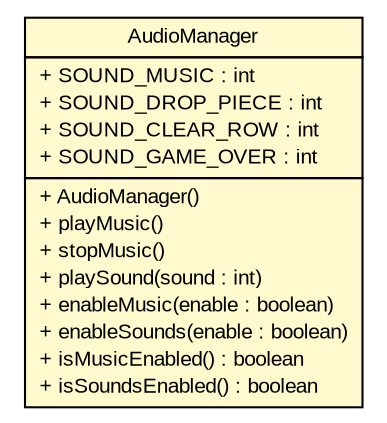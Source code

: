 #!/usr/local/bin/dot
#
# Class diagram 
# Generated by UMLGraph version R5_6 (http://www.umlgraph.org/)
#

digraph G {
	edge [fontname="arial",fontsize=10,labelfontname="arial",labelfontsize=10];
	node [fontname="arial",fontsize=10,shape=plaintext];
	nodesep=0.25;
	ranksep=0.5;
	// com.github.tilastokeskus.matertis.audio.AudioManager
	c938 [label=<<table title="com.github.tilastokeskus.matertis.audio.AudioManager" border="0" cellborder="1" cellspacing="0" cellpadding="2" port="p" bgcolor="lemonChiffon" href="./AudioManager.html">
		<tr><td><table border="0" cellspacing="0" cellpadding="1">
<tr><td align="center" balign="center"> AudioManager </td></tr>
		</table></td></tr>
		<tr><td><table border="0" cellspacing="0" cellpadding="1">
<tr><td align="left" balign="left"> + SOUND_MUSIC : int </td></tr>
<tr><td align="left" balign="left"> + SOUND_DROP_PIECE : int </td></tr>
<tr><td align="left" balign="left"> + SOUND_CLEAR_ROW : int </td></tr>
<tr><td align="left" balign="left"> + SOUND_GAME_OVER : int </td></tr>
		</table></td></tr>
		<tr><td><table border="0" cellspacing="0" cellpadding="1">
<tr><td align="left" balign="left"> + AudioManager() </td></tr>
<tr><td align="left" balign="left"> + playMusic() </td></tr>
<tr><td align="left" balign="left"> + stopMusic() </td></tr>
<tr><td align="left" balign="left"> + playSound(sound : int) </td></tr>
<tr><td align="left" balign="left"> + enableMusic(enable : boolean) </td></tr>
<tr><td align="left" balign="left"> + enableSounds(enable : boolean) </td></tr>
<tr><td align="left" balign="left"> + isMusicEnabled() : boolean </td></tr>
<tr><td align="left" balign="left"> + isSoundsEnabled() : boolean </td></tr>
		</table></td></tr>
		</table>>, URL="./AudioManager.html", fontname="arial", fontcolor="black", fontsize=10.0];
}

